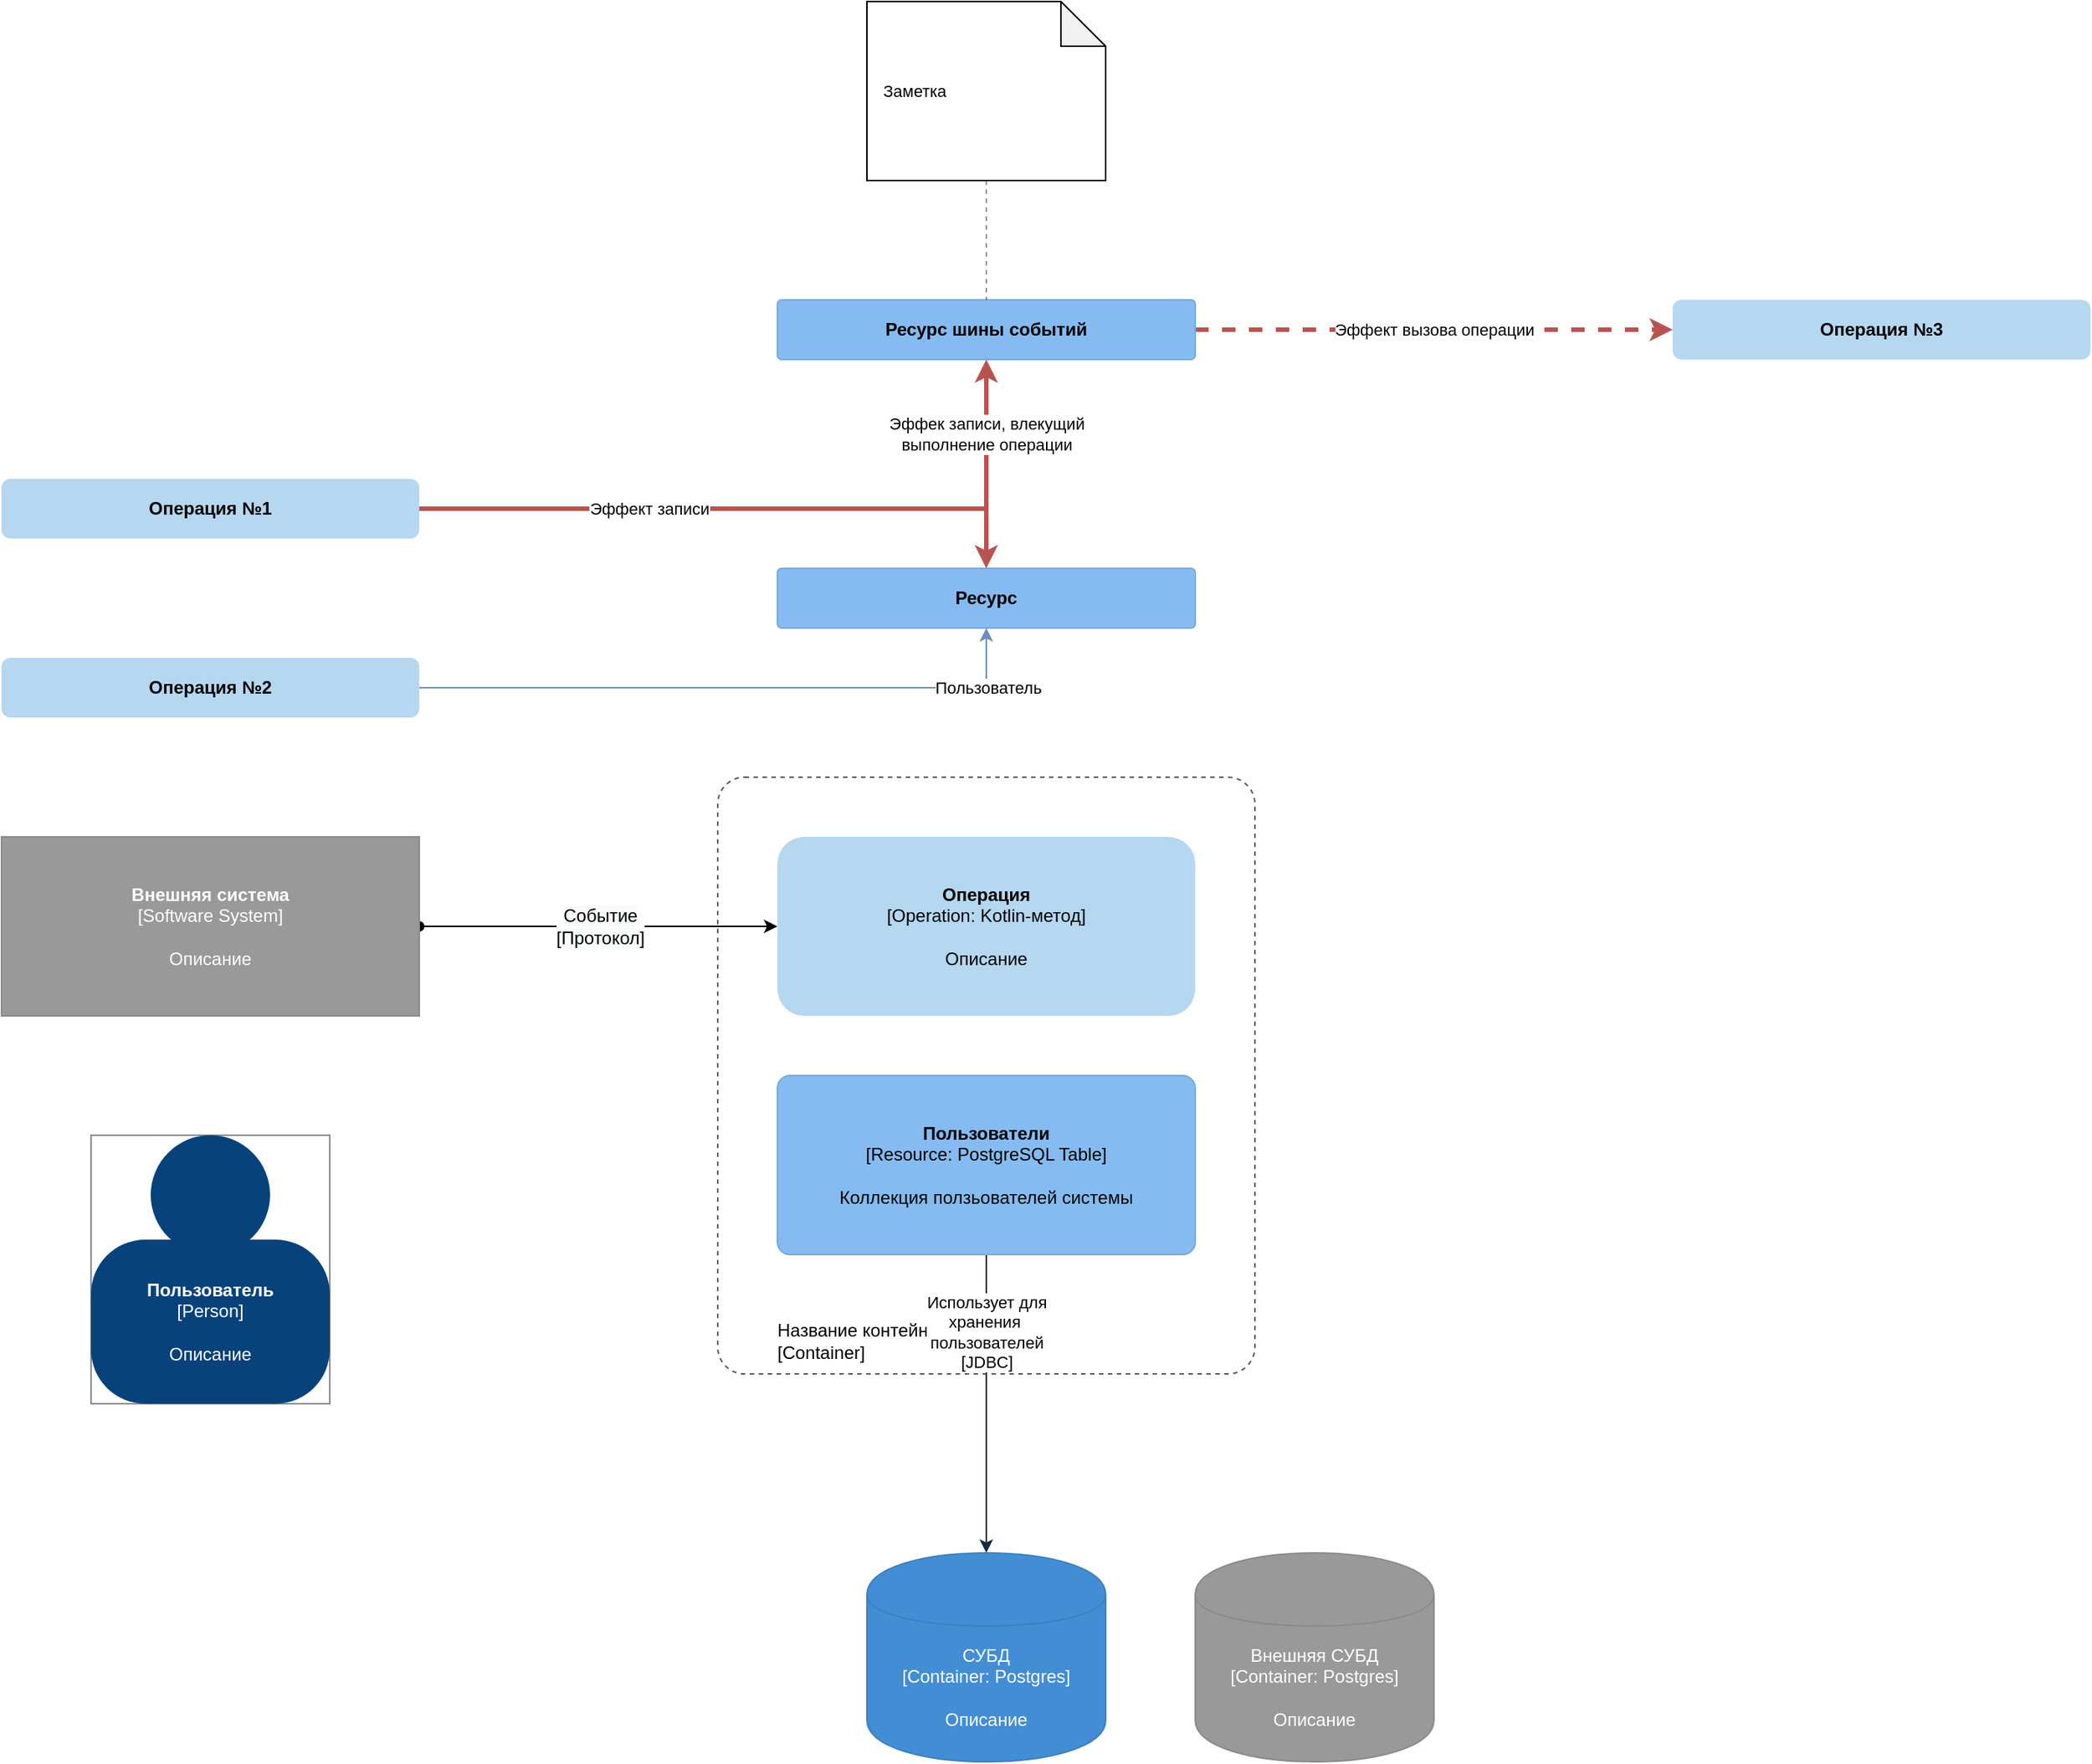 <mxfile version="20.7.4" type="device" pages="2"><diagram id="tL4X_GsZKpYRvieIfVG0" name="Notation template"><mxGraphModel dx="1290" dy="2097" grid="1" gridSize="10" guides="1" tooltips="1" connect="1" arrows="1" fold="1" page="1" pageScale="1" pageWidth="850" pageHeight="1100" math="0" shadow="0"><root><mxCell id="0"/><mxCell id="1" parent="0"/><mxCell id="DI33zG9oARCyHLc9_2Au-1" style="edgeStyle=orthogonalEdgeStyle;orthogonalLoop=1;jettySize=auto;html=1;startArrow=none;startFill=0;strokeColor=#B85450;strokeWidth=3;dashed=1;fillColor=#f8cecc;" parent="1" source="DI33zG9oARCyHLc9_2Au-11" target="DI33zG9oARCyHLc9_2Au-14" edge="1"><mxGeometry relative="1" as="geometry"><mxPoint x="220" y="-80" as="targetPoint"/><mxPoint x="1100" y="280" as="sourcePoint"/><Array as="points"><mxPoint x="960" y="-60"/><mxPoint x="960" y="-60"/></Array></mxGeometry></mxCell><mxCell id="DI33zG9oARCyHLc9_2Au-2" value="Название контейнера&lt;br&gt;[Container]" style="rounded=1;whiteSpace=wrap;html=1;labelBackgroundColor=default;strokeColor=#595959;fillColor=none;dashed=1;shadow=0;glass=0;sketch=0;align=left;verticalAlign=bottom;spacingLeft=38;spacingBottom=5;perimeterSpacing=100;arcSize=5;" parent="1" vertex="1"><mxGeometry x="560" y="240" width="360" height="400" as="geometry"/></mxCell><mxCell id="DI33zG9oARCyHLc9_2Au-3" style="edgeStyle=none;rounded=0;orthogonalLoop=1;jettySize=auto;html=1;fillColor=#f8cecc;strokeColor=#b85450;strokeWidth=3;" parent="1" source="DI33zG9oARCyHLc9_2Au-10" target="DI33zG9oARCyHLc9_2Au-11" edge="1"><mxGeometry relative="1" as="geometry"><mxPoint x="1010" y="60" as="targetPoint"/><Array as="points"><mxPoint x="740" y="60"/></Array><mxPoint x="610" y="20" as="sourcePoint"/></mxGeometry></mxCell><mxCell id="DI33zG9oARCyHLc9_2Au-4" value="Эффек записи, влекущий &lt;br&gt;выполнение операции" style="edgeLabel;html=1;align=center;verticalAlign=middle;resizable=0;points=[];rounded=0;" parent="DI33zG9oARCyHLc9_2Au-3" vertex="1" connectable="0"><mxGeometry x="0.138" relative="1" as="geometry"><mxPoint x="107" y="-50" as="offset"/></mxGeometry></mxCell><mxCell id="trtzq5GGnYf9B_0LWFPF-3" style="edgeStyle=orthogonalEdgeStyle;rounded=0;orthogonalLoop=1;jettySize=auto;html=1;fillColor=#dae8fc;strokeColor=#6c8ebf;" edge="1" parent="1" source="DI33zG9oARCyHLc9_2Au-5" target="DI33zG9oARCyHLc9_2Au-13"><mxGeometry relative="1" as="geometry"/></mxCell><mxCell id="x_6kKWKHROE30Vu2lH6I-1" value="Пользователь" style="edgeLabel;html=1;align=center;verticalAlign=middle;resizable=0;points=[];" vertex="1" connectable="0" parent="trtzq5GGnYf9B_0LWFPF-3"><mxGeometry x="0.54" y="4" relative="1" as="geometry"><mxPoint x="57" y="4" as="offset"/></mxGeometry></mxCell><mxCell id="DI33zG9oARCyHLc9_2Au-5" value="Операция №2" style="rounded=1;whiteSpace=wrap;html=1;fillColor=#B6D7F0;strokeColor=none;fontStyle=1" parent="1" vertex="1"><mxGeometry x="80" y="160" width="280" height="40" as="geometry"/></mxCell><mxCell id="DI33zG9oARCyHLc9_2Au-8" style="edgeStyle=none;rounded=0;orthogonalLoop=1;jettySize=auto;html=1;fillColor=#f8cecc;strokeColor=#b85450;strokeWidth=3;" parent="1" source="DI33zG9oARCyHLc9_2Au-10" target="DI33zG9oARCyHLc9_2Au-13" edge="1"><mxGeometry relative="1" as="geometry"><mxPoint x="504.554" y="127.843" as="targetPoint"/><Array as="points"><mxPoint x="740" y="60"/></Array></mxGeometry></mxCell><mxCell id="DI33zG9oARCyHLc9_2Au-9" value="Эффект записи" style="edgeLabel;html=1;align=center;verticalAlign=middle;resizable=0;points=[];rounded=0;" parent="DI33zG9oARCyHLc9_2Au-8" vertex="1" connectable="0"><mxGeometry x="0.138" relative="1" as="geometry"><mxPoint x="-85" as="offset"/></mxGeometry></mxCell><mxCell id="DI33zG9oARCyHLc9_2Au-10" value="Операция №1" style="rounded=1;whiteSpace=wrap;html=1;fillColor=#B6D7F0;strokeColor=none;fontStyle=1" parent="1" vertex="1"><mxGeometry x="80" y="40" width="280" height="40" as="geometry"/></mxCell><object label="&lt;b&gt;Ресурс шины событий&lt;br&gt;&lt;/b&gt;" placeholders="1" c4Name="name" c4Type="Component" c4Technology="technology" c4Description="Description" id="DI33zG9oARCyHLc9_2Au-11"><mxCell style="rounded=1;whiteSpace=wrap;html=1;labelBackgroundColor=none;fillColor=#85bbf0;fontColor=#000000;align=center;arcSize=7;strokeColor=#78a8d8;" parent="1" vertex="1"><mxGeometry x="600" y="-80" width="280" height="40" as="geometry"/><C4Component as="c4"/></mxCell></object><mxCell id="DI33zG9oARCyHLc9_2Au-12" value="Эффект вызова операции" style="edgeLabel;html=1;align=center;verticalAlign=middle;resizable=0;points=[];labelBackgroundColor=default;" parent="1" vertex="1" connectable="0"><mxGeometry x="1040" y="-60.001" as="geometry"/></mxCell><object label="&lt;b&gt;Ресурс&lt;br&gt;&lt;/b&gt;" placeholders="1" c4Name="name" c4Type="Component" c4Technology="technology" c4Description="Description" id="DI33zG9oARCyHLc9_2Au-13"><mxCell style="rounded=1;whiteSpace=wrap;html=1;labelBackgroundColor=none;fillColor=#85bbf0;fontColor=#000000;align=center;arcSize=7;strokeColor=#78a8d8;" parent="1" vertex="1"><mxGeometry x="600" y="100" width="280" height="40" as="geometry"/><C4Component as="c4"/></mxCell></object><mxCell id="DI33zG9oARCyHLc9_2Au-14" value="Операция №3" style="rounded=1;whiteSpace=wrap;html=1;fillColor=#B6D7F0;strokeColor=none;fontStyle=1" parent="1" vertex="1"><mxGeometry x="1200" y="-80" width="280" height="40" as="geometry"/></mxCell><mxCell id="DI33zG9oARCyHLc9_2Au-15" style="edgeStyle=orthogonalEdgeStyle;orthogonalLoop=1;jettySize=auto;html=1;dashed=1;startArrow=none;startFill=0;strokeColor=#152C42;strokeWidth=1;opacity=50;endArrow=none;endFill=0;fillColor=#f5f5f5;" parent="1" source="DI33zG9oARCyHLc9_2Au-16" target="DI33zG9oARCyHLc9_2Au-11" edge="1"><mxGeometry relative="1" as="geometry"/></mxCell><mxCell id="DI33zG9oARCyHLc9_2Au-16" value="&lt;div style=&quot;text-align: center;&quot;&gt;&lt;span style=&quot;font-size: 11px; background-color: rgb(255, 255, 255);&quot;&gt;Заметка&lt;/span&gt;&lt;/div&gt;" style="shape=note;whiteSpace=wrap;html=1;backgroundOutline=1;darkOpacity=0.05;align=left;spacingLeft=9;" parent="1" vertex="1"><mxGeometry x="660" y="-280" width="160" height="120" as="geometry"/></mxCell><mxCell id="DI33zG9oARCyHLc9_2Au-17" style="edgeStyle=none;rounded=0;orthogonalLoop=1;jettySize=auto;html=1;startArrow=oval;startFill=1;" parent="1" source="DI33zG9oARCyHLc9_2Au-23" target="DI33zG9oARCyHLc9_2Au-19" edge="1"><mxGeometry relative="1" as="geometry"><mxPoint x="380" y="339.5" as="sourcePoint"/><mxPoint x="600" y="339.5" as="targetPoint"/></mxGeometry></mxCell><mxCell id="DI33zG9oARCyHLc9_2Au-18" value="&lt;span style=&quot;font-size: 12px ; background-color: rgb(248 , 249 , 250)&quot;&gt;Событие&lt;br&gt;[&lt;/span&gt;&lt;span style=&quot;font-size: 12px ; background-color: rgb(248 , 249 , 250)&quot;&gt;Протокол&lt;/span&gt;&lt;span style=&quot;font-size: 12px ; background-color: rgb(248 , 249 , 250)&quot;&gt;]&lt;/span&gt;&lt;span style=&quot;font-size: 12px ; background-color: rgb(248 , 249 , 250)&quot;&gt;&lt;br&gt;&lt;/span&gt;" style="edgeLabel;html=1;align=center;verticalAlign=middle;resizable=0;points=[];rounded=0;" parent="DI33zG9oARCyHLc9_2Au-17" vertex="1" connectable="0"><mxGeometry x="-0.552" relative="1" as="geometry"><mxPoint x="67" as="offset"/></mxGeometry></mxCell><mxCell id="DI33zG9oARCyHLc9_2Au-19" value="Операция&lt;br&gt;&lt;span style=&quot;font-weight: normal&quot;&gt;[Operation: Kotlin-метод]&lt;/span&gt;&lt;br&gt;&lt;br&gt;&lt;span style=&quot;font-weight: normal&quot;&gt;Описание&lt;/span&gt;" style="rounded=1;whiteSpace=wrap;html=1;fillColor=#B6D7F0;strokeColor=none;fontStyle=1" parent="1" vertex="1"><mxGeometry x="600" y="280" width="280" height="120" as="geometry"/></mxCell><mxCell id="DI33zG9oARCyHLc9_2Au-20" style="edgeStyle=orthogonalEdgeStyle;orthogonalLoop=1;jettySize=auto;html=1;startArrow=none;startFill=0;endArrow=classic;endFill=1;strokeColor=#152C42;strokeWidth=1;" parent="1" source="DI33zG9oARCyHLc9_2Au-22" target="DI33zG9oARCyHLc9_2Au-24" edge="1"><mxGeometry relative="1" as="geometry"/></mxCell><mxCell id="DI33zG9oARCyHLc9_2Au-21" value="Использует для&lt;br&gt;хранения&amp;nbsp;&lt;br&gt;пользователей&lt;br&gt;[JDBC]" style="edgeLabel;html=1;align=center;verticalAlign=middle;resizable=0;points=[];" parent="DI33zG9oARCyHLc9_2Au-20" vertex="1" connectable="0"><mxGeometry x="-0.775" y="1" relative="1" as="geometry"><mxPoint x="-1" y="29" as="offset"/></mxGeometry></mxCell><object label="&lt;b&gt;Пользователи&lt;/b&gt;&lt;br&gt;[Resource: PostgreSQL Table]&lt;br&gt;&lt;br&gt;Коллекция ползьователей системы" placeholders="1" c4Name="name" c4Type="Component" c4Technology="technology" c4Description="Description" id="DI33zG9oARCyHLc9_2Au-22"><mxCell style="rounded=1;whiteSpace=wrap;html=1;labelBackgroundColor=none;fillColor=#85bbf0;fontColor=#000000;align=center;arcSize=7;strokeColor=#78a8d8;" parent="1" vertex="1"><mxGeometry x="600" y="440" width="280" height="120" as="geometry"/><C4Component as="c4"/></mxCell></object><object label="&lt;b&gt;Внешняя система&lt;/b&gt;&lt;br&gt;&lt;div&gt;[Software System]&lt;/div&gt;&lt;div&gt;&lt;br&gt;&lt;/div&gt;&lt;div&gt;Описание&lt;/div&gt;" placeholders="1" c4Name="name" c4Type="SoftwareSystemDependency" c4Description="Description" id="DI33zG9oARCyHLc9_2Au-23"><mxCell style="rounded=0;whiteSpace=wrap;html=1;labelBackgroundColor=none;fillColor=#999999;fontColor=#ffffff;align=center;arcSize=7;strokeColor=#8a8a8a;" parent="1" vertex="1"><mxGeometry x="80" y="280" width="280" height="120" as="geometry"/><C4SoftwareSystemDependency as="c4"/></mxCell></object><object label="СУБД&lt;br&gt;&lt;div&gt;[Container: Postgres]&lt;/div&gt;&lt;div&gt;&lt;br&gt;&lt;/div&gt;&lt;div&gt;Описание&lt;/div&gt;" placeholders="1" c4Type="Database" c4Technology="technology" c4Description="Description" id="DI33zG9oARCyHLc9_2Au-24"><mxCell style="shape=cylinder;whiteSpace=wrap;html=1;boundedLbl=1;rounded=0;labelBackgroundColor=none;fillColor=#438dd5;fontSize=12;fontColor=#ffffff;align=center;strokeColor=#3c7fc0;" parent="1" vertex="1"><mxGeometry x="660" y="760" width="160" height="140" as="geometry"/><C4Database as="c4"/></mxCell></object><object label="Внешняя СУБД&lt;br&gt;&lt;div&gt;[Container: Postgres]&lt;/div&gt;&lt;div&gt;&lt;br&gt;&lt;/div&gt;&lt;div&gt;Описание&lt;/div&gt;" placeholders="1" c4Type="Database" c4Technology="technology" c4Description="Description" id="DI33zG9oARCyHLc9_2Au-25"><mxCell style="shape=cylinder;whiteSpace=wrap;html=1;boundedLbl=1;rounded=0;labelBackgroundColor=none;fillColor=#999999;fontSize=12;fontColor=#ffffff;align=center;strokeColor=#8A8A8A;" parent="1" vertex="1"><mxGeometry x="880" y="760" width="160" height="140" as="geometry"/><C4Database as="c4"/></mxCell></object><mxCell id="DI33zG9oARCyHLc9_2Au-26" value="" style="group;rounded=0;labelBackgroundColor=none;fillColor=none;fontColor=#ffffff;align=center;html=1;strokeColor=#8A8A8A;" parent="1" vertex="1" connectable="0"><mxGeometry x="140" y="480" width="160" height="180" as="geometry"/><C4Person as="c4"/></mxCell><object label="&lt;b&gt;Пользователь&lt;/b&gt;&lt;div&gt;[Person]&lt;/div&gt;&lt;div&gt;&lt;br&gt;&lt;/div&gt;&lt;div&gt;Описание&lt;/div&gt;" placeholders="1" c4Name="name" c4Type="body" c4Description="Description" id="DI33zG9oARCyHLc9_2Au-27"><mxCell style="rounded=1;whiteSpace=wrap;html=1;labelBackgroundColor=none;fillColor=#08427b;fontColor=#ffffff;align=center;arcSize=33;strokeColor=3c7fc0;" parent="DI33zG9oARCyHLc9_2Au-26" vertex="1"><mxGeometry y="70" width="160" height="110" as="geometry"/><C4Person as="c4"/></mxCell></object><mxCell id="DI33zG9oARCyHLc9_2Au-28" value="" style="ellipse;whiteSpace=wrap;html=1;aspect=fixed;rounded=0;labelBackgroundColor=none;fillColor=#08427b;fontSize=12;fontColor=#ffffff;align=center;strokeColor=3c7fc0;" parent="DI33zG9oARCyHLc9_2Au-26" vertex="1"><mxGeometry x="40" width="80" height="80" as="geometry"/><C4Person as="c4"/></mxCell></root></mxGraphModel></diagram><diagram id="LOcGFZCxLbYkARxruFDT" name="Notation example"><mxGraphModel dx="2785" dy="2595" grid="1" gridSize="10" guides="1" tooltips="1" connect="1" arrows="1" fold="1" page="1" pageScale="1" pageWidth="850" pageHeight="1100" math="0" shadow="0"><root><mxCell id="0"/><mxCell id="1" parent="0"/><mxCell id="gtKxfGYh9S18SGLtoxI7-1" style="edgeStyle=orthogonalEdgeStyle;orthogonalLoop=1;jettySize=auto;html=1;startArrow=oval;startFill=1;strokeColor=#152C42;strokeWidth=1;fillColor=#f8cecc;endFill=1;" parent="1" source="gtKxfGYh9S18SGLtoxI7-12" target="gtKxfGYh9S18SGLtoxI7-14" edge="1"><mxGeometry relative="1" as="geometry"><mxPoint x="220" y="-160" as="targetPoint"/><mxPoint x="1100" y="200" as="sourcePoint"/><Array as="points"><mxPoint x="960" y="-140"/><mxPoint x="960" y="-140"/></Array></mxGeometry></mxCell><mxCell id="gtKxfGYh9S18SGLtoxI7-2" value="Web-приложение&lt;br&gt;[Container]" style="rounded=1;whiteSpace=wrap;html=1;labelBackgroundColor=default;strokeColor=#595959;fillColor=none;dashed=1;shadow=0;glass=0;sketch=0;align=left;verticalAlign=bottom;spacingLeft=38;spacingBottom=5;perimeterSpacing=100;arcSize=5;" parent="1" vertex="1"><mxGeometry x="40" y="440" width="1640" height="760" as="geometry"/></mxCell><mxCell id="gtKxfGYh9S18SGLtoxI7-3" style="edgeStyle=none;rounded=0;orthogonalLoop=1;jettySize=auto;html=1;fillColor=#f8cecc;strokeColor=#b85450;strokeWidth=3;exitX=1;exitY=0.25;exitDx=0;exitDy=0;" parent="1" source="gtKxfGYh9S18SGLtoxI7-10" target="gtKxfGYh9S18SGLtoxI7-12" edge="1"><mxGeometry relative="1" as="geometry"><mxPoint x="1010" y="-20" as="targetPoint"/><Array as="points"><mxPoint x="740" y="-30"/></Array><mxPoint x="610" y="-60" as="sourcePoint"/></mxGeometry></mxCell><mxCell id="gtKxfGYh9S18SGLtoxI7-4" value="Опубликовать событие о&lt;br&gt;регистрации пользователя" style="edgeLabel;html=1;align=center;verticalAlign=middle;resizable=0;points=[];rounded=0;" parent="gtKxfGYh9S18SGLtoxI7-3" vertex="1" connectable="0"><mxGeometry x="0.138" relative="1" as="geometry"><mxPoint x="113" y="-40" as="offset"/></mxGeometry></mxCell><mxCell id="gtKxfGYh9S18SGLtoxI7-5" value="Аутентифицировать пользователя" style="rounded=1;whiteSpace=wrap;html=1;fillColor=#B6D7F0;strokeColor=none;fontStyle=1" parent="1" vertex="1"><mxGeometry x="80" y="140" width="280" height="40" as="geometry"/></mxCell><mxCell id="gtKxfGYh9S18SGLtoxI7-6" style="edgeStyle=none;rounded=0;orthogonalLoop=1;jettySize=auto;html=1;fillColor=#dae8fc;strokeColor=#6c8ebf;" parent="1" source="gtKxfGYh9S18SGLtoxI7-5" target="gtKxfGYh9S18SGLtoxI7-13" edge="1"><mxGeometry relative="1" as="geometry"><mxPoint x="287.29" y="425" as="targetPoint"/><mxPoint x="430" y="230" as="sourcePoint"/><Array as="points"><mxPoint x="740" y="160"/></Array></mxGeometry></mxCell><mxCell id="gtKxfGYh9S18SGLtoxI7-7" value="Пользователь" style="edgeLabel;html=1;align=center;verticalAlign=middle;resizable=0;points=[];rounded=0;" parent="gtKxfGYh9S18SGLtoxI7-6" vertex="1" connectable="0"><mxGeometry x="0.059" y="-3" relative="1" as="geometry"><mxPoint x="158" y="-3" as="offset"/></mxGeometry></mxCell><mxCell id="gtKxfGYh9S18SGLtoxI7-8" style="edgeStyle=none;rounded=0;orthogonalLoop=1;jettySize=auto;html=1;fillColor=#f8cecc;strokeColor=#b85450;strokeWidth=3;exitX=1;exitY=0.75;exitDx=0;exitDy=0;" parent="1" source="gtKxfGYh9S18SGLtoxI7-10" target="gtKxfGYh9S18SGLtoxI7-13" edge="1"><mxGeometry relative="1" as="geometry"><mxPoint x="504.554" y="47.843" as="targetPoint"/><Array as="points"><mxPoint x="740" y="-10"/></Array></mxGeometry></mxCell><mxCell id="gtKxfGYh9S18SGLtoxI7-9" value="Сохранить&amp;nbsp; пользователя" style="edgeLabel;html=1;align=center;verticalAlign=middle;resizable=0;points=[];rounded=0;" parent="gtKxfGYh9S18SGLtoxI7-8" vertex="1" connectable="0"><mxGeometry x="0.138" relative="1" as="geometry"><mxPoint x="113" y="50" as="offset"/></mxGeometry></mxCell><mxCell id="gtKxfGYh9S18SGLtoxI7-10" value="Зарегистрировать пользователя" style="rounded=1;whiteSpace=wrap;html=1;fillColor=#B6D7F0;strokeColor=none;fontStyle=1" parent="1" vertex="1"><mxGeometry x="80" y="-40" width="280" height="40" as="geometry"/></mxCell><mxCell id="gtKxfGYh9S18SGLtoxI7-11" value="Зарегестрирован&lt;br&gt;новый пользователь" style="edgeLabel;html=1;align=center;verticalAlign=middle;resizable=0;points=[];labelBackgroundColor=default;" parent="1" vertex="1" connectable="0"><mxGeometry x="1040" y="-140.001" as="geometry"/></mxCell><object label="&lt;b&gt;Тема &quot;Зарегистрирован новый пользователь&quot;&lt;br&gt;&lt;/b&gt;" placeholders="1" c4Name="name" c4Type="Component" c4Technology="technology" c4Description="Description" id="gtKxfGYh9S18SGLtoxI7-12"><mxCell style="rounded=1;whiteSpace=wrap;html=1;labelBackgroundColor=none;fillColor=#85bbf0;fontColor=#000000;align=center;arcSize=7;strokeColor=#78a8d8;" parent="1" vertex="1"><mxGeometry x="600" y="-160" width="280" height="40" as="geometry"/><C4Component as="c4"/></mxCell></object><object label="&lt;b&gt;Коллекция &quot;Пользователи&quot;&lt;br&gt;&lt;/b&gt;" placeholders="1" c4Name="name" c4Type="Component" c4Technology="technology" c4Description="Description" id="gtKxfGYh9S18SGLtoxI7-13"><mxCell style="rounded=1;whiteSpace=wrap;html=1;labelBackgroundColor=none;fillColor=#85bbf0;fontColor=#000000;align=center;arcSize=7;strokeColor=#78a8d8;" parent="1" vertex="1"><mxGeometry x="600" y="80" width="280" height="40" as="geometry"/><C4Component as="c4"/></mxCell></object><mxCell id="gtKxfGYh9S18SGLtoxI7-14" value="Отправить приветственное собщение" style="rounded=1;whiteSpace=wrap;html=1;fillColor=#B6D7F0;strokeColor=none;fontStyle=1" parent="1" vertex="1"><mxGeometry x="1200" y="-160" width="280" height="40" as="geometry"/></mxCell><object label="&lt;b&gt;Сервис &quot;Мессенджер&quot;&lt;br&gt;&lt;/b&gt;" placeholders="1" c4Name="name" c4Type="Component" c4Technology="technology" c4Description="Description" id="gtKxfGYh9S18SGLtoxI7-15"><mxCell style="rounded=1;whiteSpace=wrap;html=1;labelBackgroundColor=none;fillColor=#85bbf0;fontColor=#000000;align=center;arcSize=7;strokeColor=#78a8d8;" parent="1" vertex="1"><mxGeometry x="1200" y="-40" width="280" height="40" as="geometry"/><C4Component as="c4"/></mxCell></object><mxCell id="gtKxfGYh9S18SGLtoxI7-16" style="edgeStyle=none;rounded=0;orthogonalLoop=1;jettySize=auto;html=1;fillColor=#f8cecc;strokeColor=#b85450;strokeWidth=3;" parent="1" source="gtKxfGYh9S18SGLtoxI7-14" target="gtKxfGYh9S18SGLtoxI7-15" edge="1"><mxGeometry relative="1" as="geometry"><mxPoint x="750" y="-110" as="targetPoint"/><Array as="points"/><mxPoint x="370" y="-10" as="sourcePoint"/></mxGeometry></mxCell><mxCell id="gtKxfGYh9S18SGLtoxI7-17" value="Отправить сообщение" style="edgeLabel;html=1;align=center;verticalAlign=middle;resizable=0;points=[];rounded=0;" parent="gtKxfGYh9S18SGLtoxI7-16" vertex="1" connectable="0"><mxGeometry x="0.138" relative="1" as="geometry"><mxPoint y="-6" as="offset"/></mxGeometry></mxCell><mxCell id="gtKxfGYh9S18SGLtoxI7-18" style="edgeStyle=none;rounded=0;orthogonalLoop=1;jettySize=auto;html=1;startArrow=oval;startFill=1;" parent="1" source="gtKxfGYh9S18SGLtoxI7-45" target="gtKxfGYh9S18SGLtoxI7-27" edge="1"><mxGeometry relative="1" as="geometry"><mxPoint x="-140" y="699.5" as="sourcePoint"/><mxPoint x="80" y="699.5" as="targetPoint"/></mxGeometry></mxCell><mxCell id="gtKxfGYh9S18SGLtoxI7-19" value="&lt;span style=&quot;font-size: 12px ; background-color: rgb(248 , 249 , 250)&quot;&gt;Запрос регистрации&lt;br&gt;пользователя&lt;br&gt;[&lt;/span&gt;&lt;span style=&quot;font-size: 12px ; background-color: rgb(248 , 249 , 250)&quot;&gt;HTTP&lt;/span&gt;&lt;span style=&quot;font-size: 12px ; background-color: rgb(248 , 249 , 250)&quot;&gt;]&lt;/span&gt;&lt;span style=&quot;font-size: 12px ; background-color: rgb(248 , 249 , 250)&quot;&gt;&lt;br&gt;&lt;/span&gt;" style="edgeLabel;html=1;align=center;verticalAlign=middle;resizable=0;points=[];rounded=0;" parent="gtKxfGYh9S18SGLtoxI7-18" vertex="1" connectable="0"><mxGeometry x="-0.552" relative="1" as="geometry"><mxPoint x="67" as="offset"/></mxGeometry></mxCell><mxCell id="gtKxfGYh9S18SGLtoxI7-20" style="edgeStyle=none;rounded=0;orthogonalLoop=1;jettySize=auto;html=1;fillColor=#f8cecc;strokeColor=#b85450;strokeWidth=3;exitX=1;exitY=0.25;exitDx=0;exitDy=0;" parent="1" source="gtKxfGYh9S18SGLtoxI7-27" target="gtKxfGYh9S18SGLtoxI7-30" edge="1"><mxGeometry relative="1" as="geometry"><mxPoint x="1010" y="740" as="targetPoint"/><Array as="points"><mxPoint x="740" y="690"/></Array><mxPoint x="610" y="700" as="sourcePoint"/></mxGeometry></mxCell><mxCell id="gtKxfGYh9S18SGLtoxI7-21" value="Опубликовать событие о&lt;br&gt;регистрации пользователя" style="edgeLabel;html=1;align=center;verticalAlign=middle;resizable=0;points=[];rounded=0;" parent="gtKxfGYh9S18SGLtoxI7-20" vertex="1" connectable="0"><mxGeometry x="0.138" relative="1" as="geometry"><mxPoint x="113" y="-40" as="offset"/></mxGeometry></mxCell><mxCell id="gtKxfGYh9S18SGLtoxI7-22" value="Аутентифицировать пользователя&lt;br&gt;&lt;span style=&quot;font-weight: 400&quot;&gt;[Operation: Kotlin-метод]&lt;/span&gt;&lt;br&gt;&lt;br&gt;&lt;span style=&quot;font-weight: normal&quot;&gt;Выполняет аутентификацию пользователя по логину и паролю&lt;/span&gt;" style="rounded=1;whiteSpace=wrap;html=1;fillColor=#B6D7F0;strokeColor=none;fontStyle=1" parent="1" vertex="1"><mxGeometry x="80" y="1000" width="280" height="120" as="geometry"/></mxCell><mxCell id="gtKxfGYh9S18SGLtoxI7-23" style="edgeStyle=none;rounded=0;orthogonalLoop=1;jettySize=auto;html=1;fillColor=#dae8fc;strokeColor=#6c8ebf;entryX=0.25;entryY=1;entryDx=0;entryDy=0;" parent="1" source="gtKxfGYh9S18SGLtoxI7-22" target="gtKxfGYh9S18SGLtoxI7-33" edge="1"><mxGeometry relative="1" as="geometry"><mxPoint x="287.29" y="1125" as="targetPoint"/><mxPoint x="499.105" y="860.224" as="sourcePoint"/><Array as="points"><mxPoint x="670" y="1060"/></Array></mxGeometry></mxCell><mxCell id="gtKxfGYh9S18SGLtoxI7-24" value="Пользователь" style="edgeLabel;html=1;align=center;verticalAlign=middle;resizable=0;points=[];rounded=0;" parent="gtKxfGYh9S18SGLtoxI7-23" vertex="1" connectable="0"><mxGeometry x="0.059" y="-3" relative="1" as="geometry"><mxPoint x="93" y="-3" as="offset"/></mxGeometry></mxCell><mxCell id="gtKxfGYh9S18SGLtoxI7-25" style="edgeStyle=none;rounded=0;orthogonalLoop=1;jettySize=auto;html=1;fillColor=#f8cecc;strokeColor=#b85450;strokeWidth=3;exitX=1;exitY=0.75;exitDx=0;exitDy=0;" parent="1" source="gtKxfGYh9S18SGLtoxI7-27" target="gtKxfGYh9S18SGLtoxI7-33" edge="1"><mxGeometry relative="1" as="geometry"><mxPoint x="504.554" y="807.843" as="targetPoint"/><Array as="points"><mxPoint x="740" y="750"/></Array></mxGeometry></mxCell><mxCell id="gtKxfGYh9S18SGLtoxI7-26" value="Сохранить&amp;nbsp; пользователя" style="edgeLabel;html=1;align=center;verticalAlign=middle;resizable=0;points=[];rounded=0;" parent="gtKxfGYh9S18SGLtoxI7-25" vertex="1" connectable="0"><mxGeometry x="0.138" relative="1" as="geometry"><mxPoint x="112" y="50" as="offset"/></mxGeometry></mxCell><mxCell id="gtKxfGYh9S18SGLtoxI7-27" value="Зарегистрировать пользователя&lt;br&gt;&lt;span style=&quot;font-weight: normal&quot;&gt;[Operation: Kotlin-метод]&lt;/span&gt;&lt;br&gt;&lt;br&gt;&lt;span style=&quot;font-weight: normal&quot;&gt;Регистрирует пользователя в системе и публикует событие об этом&lt;/span&gt;" style="rounded=1;whiteSpace=wrap;html=1;fillColor=#B6D7F0;strokeColor=none;fontStyle=1" parent="1" vertex="1"><mxGeometry x="80" y="660" width="280" height="120" as="geometry"/></mxCell><mxCell id="gtKxfGYh9S18SGLtoxI7-28" style="edgeStyle=orthogonalEdgeStyle;orthogonalLoop=1;jettySize=auto;html=1;startArrow=none;startFill=0;endArrow=classic;endFill=1;strokeColor=#152C42;strokeWidth=1;fillColor=#f8cecc;" parent="1" source="gtKxfGYh9S18SGLtoxI7-30" target="gtKxfGYh9S18SGLtoxI7-44" edge="1"><mxGeometry relative="1" as="geometry"><Array as="points"><mxPoint x="1120" y="540"/></Array></mxGeometry></mxCell><mxCell id="gtKxfGYh9S18SGLtoxI7-29" value="Использует для публикации&lt;br&gt;сообщений о регистрации &lt;br&gt;пользователя&lt;br&gt;[Вызов метода]" style="edgeLabel;html=1;align=center;verticalAlign=middle;resizable=0;points=[];" parent="gtKxfGYh9S18SGLtoxI7-28" vertex="1" connectable="0"><mxGeometry x="-0.767" y="2" relative="1" as="geometry"><mxPoint x="31" y="2" as="offset"/></mxGeometry></mxCell><object label="&lt;b&gt;Тема &quot;Зарегистрирован новый пользователь&quot;&lt;/b&gt;&lt;br&gt;[Resource: Spring ApplicationEventPublisher]&lt;br&gt;&lt;br&gt;Тема (Topic) событий о регистрации новых пользователей" placeholders="1" c4Name="name" c4Type="Component" c4Technology="technology" c4Description="Description" id="gtKxfGYh9S18SGLtoxI7-30"><mxCell style="rounded=1;whiteSpace=wrap;html=1;labelBackgroundColor=none;fillColor=#85bbf0;fontColor=#000000;align=center;arcSize=7;strokeColor=#78a8d8;" parent="1" vertex="1"><mxGeometry x="600" y="480" width="280" height="120" as="geometry"/><C4Component as="c4"/></mxCell></object><mxCell id="gtKxfGYh9S18SGLtoxI7-31" style="edgeStyle=orthogonalEdgeStyle;orthogonalLoop=1;jettySize=auto;html=1;startArrow=none;startFill=0;endArrow=classic;endFill=1;strokeColor=#152C42;strokeWidth=1;" parent="1" source="gtKxfGYh9S18SGLtoxI7-33" target="gtKxfGYh9S18SGLtoxI7-46" edge="1"><mxGeometry relative="1" as="geometry"/></mxCell><mxCell id="gtKxfGYh9S18SGLtoxI7-32" value="Использует для&lt;br&gt;хранения&amp;nbsp;&lt;br&gt;пользователей&lt;br&gt;[JDBC]" style="edgeLabel;html=1;align=center;verticalAlign=middle;resizable=0;points=[];" parent="gtKxfGYh9S18SGLtoxI7-31" vertex="1" connectable="0"><mxGeometry x="-0.775" y="1" relative="1" as="geometry"><mxPoint x="-1" y="29" as="offset"/></mxGeometry></mxCell><object label="&lt;b&gt;Пользователи&lt;/b&gt;&lt;br&gt;[Resource: PostgreSQL Table]&lt;br&gt;&lt;br&gt;Коллекция пользователей системы" placeholders="1" c4Name="name" c4Type="Component" c4Technology="technology" c4Description="Description" id="gtKxfGYh9S18SGLtoxI7-33"><mxCell style="rounded=1;whiteSpace=wrap;html=1;labelBackgroundColor=none;fillColor=#85bbf0;fontColor=#000000;align=center;arcSize=7;strokeColor=#78a8d8;" parent="1" vertex="1"><mxGeometry x="600" y="840" width="280" height="120" as="geometry"/><C4Component as="c4"/></mxCell></object><mxCell id="gtKxfGYh9S18SGLtoxI7-34" value="Отправить приветственное собщение&lt;br&gt;&lt;span style=&quot;font-weight: 400&quot;&gt;[Operation: Kotlin-метод]&lt;/span&gt;&lt;br&gt;&lt;br&gt;&lt;span style=&quot;font-weight: normal;&quot;&gt;Формирует персонализированное&lt;br&gt;&amp;nbsp;&lt;/span&gt;&lt;span style=&quot;font-weight: 400;&quot;&gt;приветственное&lt;/span&gt;&lt;span style=&quot;font-weight: normal;&quot;&gt;&amp;nbsp;письмо и отправляет его&lt;/span&gt;" style="rounded=1;whiteSpace=wrap;html=1;fillColor=#B6D7F0;strokeColor=none;fontStyle=1" parent="1" vertex="1"><mxGeometry x="1360" y="480" width="280" height="120" as="geometry"/></mxCell><mxCell id="gtKxfGYh9S18SGLtoxI7-35" style="edgeStyle=orthogonalEdgeStyle;orthogonalLoop=1;jettySize=auto;html=1;startArrow=none;startFill=0;endArrow=classic;endFill=1;strokeColor=#152C42;strokeWidth=1;" parent="1" source="gtKxfGYh9S18SGLtoxI7-37" target="gtKxfGYh9S18SGLtoxI7-47" edge="1"><mxGeometry relative="1" as="geometry"/></mxCell><mxCell id="gtKxfGYh9S18SGLtoxI7-36" value="Использует для &lt;br&gt;отправки Email-сообщений&lt;br&gt;[SMTP]" style="edgeLabel;html=1;align=center;verticalAlign=middle;resizable=0;points=[];" parent="gtKxfGYh9S18SGLtoxI7-35" vertex="1" connectable="0"><mxGeometry x="-0.289" relative="1" as="geometry"><mxPoint x="35" as="offset"/></mxGeometry></mxCell><object label="&lt;b&gt;Мессенджер&lt;/b&gt;&lt;br&gt;[Resource: javax.mail + Email Server]&lt;br&gt;&lt;br&gt;Механизм отправки сообщений пользователям" placeholders="1" c4Name="name" c4Type="Component" c4Technology="technology" c4Description="Description" id="gtKxfGYh9S18SGLtoxI7-37"><mxCell style="rounded=1;whiteSpace=wrap;html=1;labelBackgroundColor=none;fillColor=#85bbf0;fontColor=#000000;align=center;arcSize=7;strokeColor=#78a8d8;" parent="1" vertex="1"><mxGeometry x="1360" y="680" width="280" height="120" as="geometry"/><C4Component as="c4"/></mxCell></object><mxCell id="gtKxfGYh9S18SGLtoxI7-38" style="edgeStyle=none;rounded=0;orthogonalLoop=1;jettySize=auto;html=1;fillColor=#f8cecc;strokeColor=#b85450;strokeWidth=3;" parent="1" source="gtKxfGYh9S18SGLtoxI7-34" target="gtKxfGYh9S18SGLtoxI7-37" edge="1"><mxGeometry relative="1" as="geometry"><mxPoint x="920" y="610" as="targetPoint"/><Array as="points"/><mxPoint x="540" y="710" as="sourcePoint"/></mxGeometry></mxCell><mxCell id="gtKxfGYh9S18SGLtoxI7-39" value="Отправить сообщение" style="edgeLabel;html=1;align=center;verticalAlign=middle;resizable=0;points=[];rounded=0;" parent="gtKxfGYh9S18SGLtoxI7-38" vertex="1" connectable="0"><mxGeometry x="0.138" relative="1" as="geometry"><mxPoint y="-6" as="offset"/></mxGeometry></mxCell><mxCell id="gtKxfGYh9S18SGLtoxI7-40" style="edgeStyle=orthogonalEdgeStyle;orthogonalLoop=1;jettySize=auto;html=1;dashed=1;startArrow=none;startFill=0;strokeColor=#152C42;strokeWidth=1;opacity=50;endArrow=none;endFill=0;fillColor=#f5f5f5;" parent="1" source="gtKxfGYh9S18SGLtoxI7-41" target="gtKxfGYh9S18SGLtoxI7-30" edge="1"><mxGeometry relative="1" as="geometry"/></mxCell><mxCell id="gtKxfGYh9S18SGLtoxI7-41" value="&lt;span style=&quot;font-size: 11px ; text-align: center ; background-color: rgb(255 , 255 , 255)&quot;&gt;Реализуется с помощью&lt;/span&gt;&lt;br style=&quot;font-size: 11px ; text-align: center&quot;&gt;&lt;span style=&quot;font-size: 11px ; text-align: center ; background-color: rgb(255 , 255 , 255)&quot;&gt;Spring Events&lt;/span&gt;" style="shape=note;whiteSpace=wrap;html=1;backgroundOutline=1;darkOpacity=0.05;align=left;spacingLeft=9;" parent="1" vertex="1"><mxGeometry x="660" y="280" width="160" height="120" as="geometry"/></mxCell><mxCell id="gtKxfGYh9S18SGLtoxI7-42" style="edgeStyle=orthogonalEdgeStyle;orthogonalLoop=1;jettySize=auto;html=1;startArrow=oval;startFill=1;endArrow=classic;endFill=1;strokeColor=#152C42;strokeWidth=1;" parent="1" source="gtKxfGYh9S18SGLtoxI7-44" target="gtKxfGYh9S18SGLtoxI7-34" edge="1"><mxGeometry relative="1" as="geometry"><Array as="points"><mxPoint x="1160" y="540"/></Array></mxGeometry></mxCell><mxCell id="gtKxfGYh9S18SGLtoxI7-43" value="Оповещение о регистрации&lt;br&gt;пользователя&lt;br&gt;[Вызов метода]" style="edgeLabel;html=1;align=center;verticalAlign=middle;resizable=0;points=[];" parent="gtKxfGYh9S18SGLtoxI7-42" vertex="1" connectable="0"><mxGeometry x="-0.822" y="2" relative="1" as="geometry"><mxPoint x="102" y="-337" as="offset"/></mxGeometry></mxCell><object label="&lt;b&gt;ApplicationContext&lt;/b&gt;&lt;br&gt;&lt;div&gt;[Component: Spring&lt;span&gt;]&lt;/span&gt;&lt;/div&gt;&lt;div&gt;&lt;br&gt;&lt;/div&gt;&lt;div&gt;Обеспечивает передачу сообщений о регистрации пользователей&lt;/div&gt;" placeholders="1" c4Name="name" c4Type="Component" c4Technology="technology" c4Description="Description" id="gtKxfGYh9S18SGLtoxI7-44"><mxCell style="rounded=0;whiteSpace=wrap;html=1;labelBackgroundColor=none;fillColor=#999999;fontColor=#ffffff;align=center;arcSize=7;strokeColor=#8a8a8a;shadow=0;glass=0;dashed=1;sketch=0;" parent="1" vertex="1"><mxGeometry x="1000" y="1000" width="280" height="120" as="geometry"/><C4Component as="c4"/></mxCell></object><object label="&lt;b&gt;UI&lt;/b&gt;&lt;br&gt;&lt;div&gt;[Software System]&lt;/div&gt;&lt;div&gt;&lt;br&gt;&lt;/div&gt;&lt;div&gt;Клиентское приложение&lt;/div&gt;" placeholders="1" c4Name="name" c4Type="SoftwareSystemDependency" c4Description="Description" id="gtKxfGYh9S18SGLtoxI7-45"><mxCell style="rounded=0;whiteSpace=wrap;html=1;labelBackgroundColor=none;fillColor=#999999;fontColor=#ffffff;align=center;arcSize=7;strokeColor=#8a8a8a;" parent="1" vertex="1"><mxGeometry x="-440" y="660" width="280" height="120" as="geometry"/><C4SoftwareSystemDependency as="c4"/></mxCell></object><object label="СУБД&lt;br&gt;&lt;div&gt;[Container: Postgres]&lt;/div&gt;&lt;div&gt;&lt;br&gt;&lt;/div&gt;&lt;div&gt;Хранит информацию системы&lt;/div&gt;" placeholders="1" c4Type="Database" c4Technology="technology" c4Description="Description" id="gtKxfGYh9S18SGLtoxI7-46"><mxCell style="shape=cylinder;whiteSpace=wrap;html=1;boundedLbl=1;rounded=0;labelBackgroundColor=none;fillColor=#438dd5;fontSize=12;fontColor=#ffffff;align=center;strokeColor=#3c7fc0;" parent="1" vertex="1"><mxGeometry x="660" y="1280" width="160" height="140" as="geometry"/><C4Database as="c4"/></mxCell></object><object label="&lt;b&gt;Email Server&lt;/b&gt;&lt;br&gt;&lt;div&gt;[Software System]&lt;/div&gt;" placeholders="1" c4Name="name" c4Type="SoftwareSystemDependency" c4Description="Description" id="gtKxfGYh9S18SGLtoxI7-47"><mxCell style="rounded=0;whiteSpace=wrap;html=1;labelBackgroundColor=none;fillColor=#999999;fontColor=#ffffff;align=center;arcSize=7;strokeColor=#8a8a8a;" parent="1" vertex="1"><mxGeometry x="1880" y="680" width="280" height="120" as="geometry"/><C4SoftwareSystemDependency as="c4"/></mxCell></object><mxCell id="gtKxfGYh9S18SGLtoxI7-48" style="edgeStyle=orthogonalEdgeStyle;orthogonalLoop=1;jettySize=auto;html=1;startArrow=none;startFill=0;endArrow=classic;endFill=1;strokeColor=#152C42;strokeWidth=1;fillColor=#f8cecc;" parent="1" source="gtKxfGYh9S18SGLtoxI7-50" target="gtKxfGYh9S18SGLtoxI7-51" edge="1"><mxGeometry relative="1" as="geometry"><Array as="points"><mxPoint x="800" y="1580"/></Array></mxGeometry></mxCell><mxCell id="gtKxfGYh9S18SGLtoxI7-49" value="Использует для публикации&lt;br&gt;сообщений о регистрации &lt;br&gt;пользователя&lt;br&gt;[Вызов метода]" style="edgeLabel;html=1;align=center;verticalAlign=middle;resizable=0;points=[];" parent="gtKxfGYh9S18SGLtoxI7-48" vertex="1" connectable="0"><mxGeometry x="-0.767" y="2" relative="1" as="geometry"><mxPoint x="92" y="2" as="offset"/></mxGeometry></mxCell><object label="&lt;b&gt;Тема &quot;Зарегистрирован новый пользователь&quot;&lt;/b&gt;&lt;br&gt;[Resource: Spring ApplicationEventPublisher]&lt;br&gt;&lt;br&gt;Тема (Topic) событий о регистрации новых пользователей" placeholders="1" c4Name="name" c4Type="Component" c4Technology="technology" c4Description="Description" id="gtKxfGYh9S18SGLtoxI7-50"><mxCell style="rounded=1;whiteSpace=wrap;html=1;labelBackgroundColor=none;fillColor=#85bbf0;fontColor=#000000;align=center;arcSize=7;strokeColor=#78a8d8;" parent="1" vertex="1"><mxGeometry x="280" y="1520" width="280" height="120" as="geometry"/><C4Component as="c4"/></mxCell></object><object label="&lt;b&gt;ApplicationContext&lt;/b&gt;&lt;br&gt;&lt;div&gt;[Component: Spring&lt;span&gt;]&lt;/span&gt;&lt;/div&gt;&lt;div&gt;&lt;br&gt;&lt;/div&gt;&lt;div&gt;Обеспечивает передачу сообщений о регистрации пользователей&lt;/div&gt;" placeholders="1" c4Name="name" c4Type="Component" c4Technology="technology" c4Description="Description" id="gtKxfGYh9S18SGLtoxI7-51"><mxCell style="rounded=0;whiteSpace=wrap;html=1;labelBackgroundColor=none;fillColor=#999999;fontColor=#ffffff;align=center;arcSize=7;strokeColor=#8a8a8a;shadow=0;glass=0;dashed=1;sketch=0;" parent="1" vertex="1"><mxGeometry x="800" y="1520" width="280" height="120" as="geometry"/><C4Component as="c4"/></mxCell></object><mxCell id="gtKxfGYh9S18SGLtoxI7-52" value="Зарегистрировать пользователя" style="rounded=1;whiteSpace=wrap;html=1;fillColor=#B6D7F0;strokeColor=none;fontStyle=1" parent="1" vertex="1"><mxGeometry x="600" y="1780" width="280" height="40" as="geometry"/></mxCell><mxCell id="gtKxfGYh9S18SGLtoxI7-53" style="edgeStyle=none;rounded=0;orthogonalLoop=1;jettySize=auto;html=1;startArrow=oval;startFill=1;" parent="1" edge="1"><mxGeometry relative="1" as="geometry"><mxPoint x="360" y="1798.89" as="sourcePoint"/><mxPoint x="600" y="1798.89" as="targetPoint"/></mxGeometry></mxCell><mxCell id="gtKxfGYh9S18SGLtoxI7-54" value="&lt;span style=&quot;font-size: 12px ; background-color: rgb(248 , 249 , 250)&quot;&gt;Запрос регистрации&lt;br&gt;пользователя&lt;br&gt;[&lt;/span&gt;&lt;span style=&quot;font-size: 12px ; background-color: rgb(248 , 249 , 250)&quot;&gt;HTTP&lt;/span&gt;&lt;span style=&quot;font-size: 12px ; background-color: rgb(248 , 249 , 250)&quot;&gt;]&lt;/span&gt;&lt;span style=&quot;font-size: 12px ; background-color: rgb(248 , 249 , 250)&quot;&gt;&lt;br&gt;&lt;/span&gt;" style="edgeLabel;html=1;align=center;verticalAlign=middle;resizable=0;points=[];rounded=0;" parent="gtKxfGYh9S18SGLtoxI7-53" vertex="1" connectable="0"><mxGeometry x="-0.552" relative="1" as="geometry"><mxPoint x="67" as="offset"/></mxGeometry></mxCell></root></mxGraphModel></diagram></mxfile>